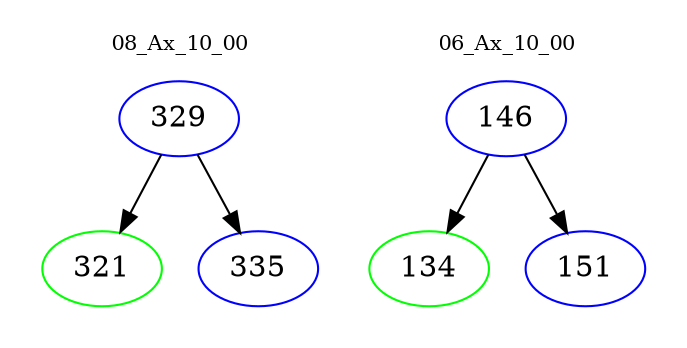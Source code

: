 digraph{
subgraph cluster_0 {
color = white
label = "08_Ax_10_00";
fontsize=10;
T0_329 [label="329", color="blue"]
T0_329 -> T0_321 [color="black"]
T0_321 [label="321", color="green"]
T0_329 -> T0_335 [color="black"]
T0_335 [label="335", color="blue"]
}
subgraph cluster_1 {
color = white
label = "06_Ax_10_00";
fontsize=10;
T1_146 [label="146", color="blue"]
T1_146 -> T1_134 [color="black"]
T1_134 [label="134", color="green"]
T1_146 -> T1_151 [color="black"]
T1_151 [label="151", color="blue"]
}
}
